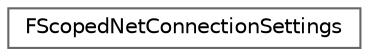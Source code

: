 digraph "Graphical Class Hierarchy"
{
 // INTERACTIVE_SVG=YES
 // LATEX_PDF_SIZE
  bgcolor="transparent";
  edge [fontname=Helvetica,fontsize=10,labelfontname=Helvetica,labelfontsize=10];
  node [fontname=Helvetica,fontsize=10,shape=box,height=0.2,width=0.4];
  rankdir="LR";
  Node0 [id="Node000000",label="FScopedNetConnectionSettings",height=0.2,width=0.4,color="grey40", fillcolor="white", style="filled",URL="$d8/d5c/structFScopedNetConnectionSettings.html",tooltip="Allows you to temporarily set connection settings within a scape."];
}
